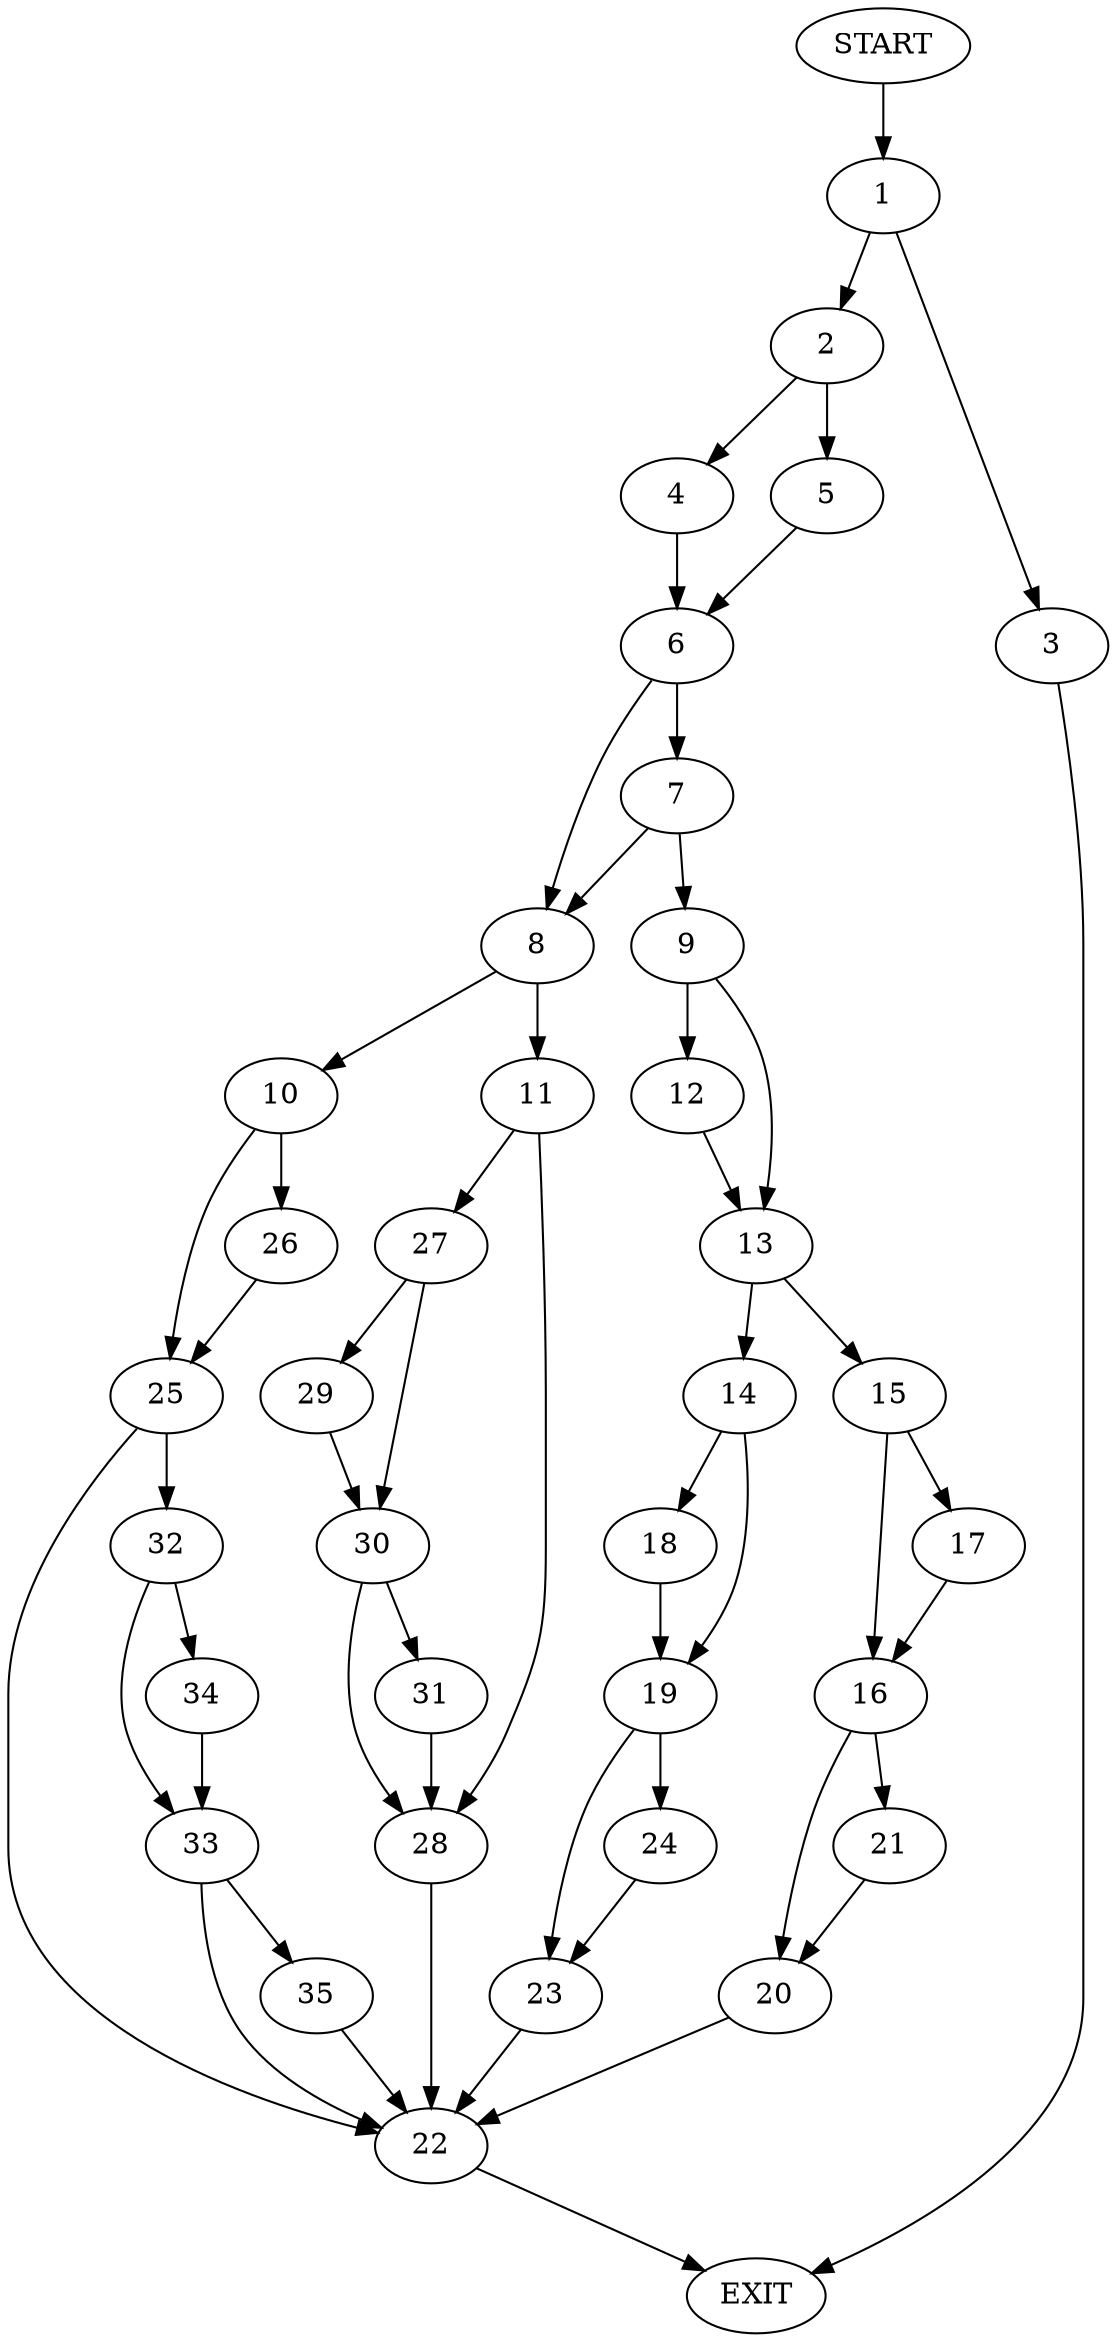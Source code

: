 digraph {
0 [label="START"]
36 [label="EXIT"]
0 -> 1
1 -> 2
1 -> 3
2 -> 4
2 -> 5
3 -> 36
5 -> 6
4 -> 6
6 -> 7
6 -> 8
7 -> 9
7 -> 8
8 -> 10
8 -> 11
9 -> 12
9 -> 13
13 -> 14
13 -> 15
12 -> 13
15 -> 16
15 -> 17
14 -> 18
14 -> 19
17 -> 16
16 -> 20
16 -> 21
21 -> 20
20 -> 22
22 -> 36
18 -> 19
19 -> 23
19 -> 24
23 -> 22
24 -> 23
10 -> 25
10 -> 26
11 -> 27
11 -> 28
27 -> 29
27 -> 30
28 -> 22
29 -> 30
30 -> 31
30 -> 28
31 -> 28
25 -> 22
25 -> 32
26 -> 25
32 -> 33
32 -> 34
33 -> 35
33 -> 22
34 -> 33
35 -> 22
}
